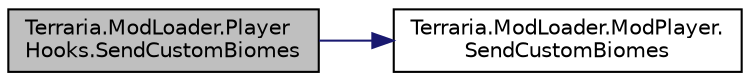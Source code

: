 digraph "Terraria.ModLoader.PlayerHooks.SendCustomBiomes"
{
  edge [fontname="Helvetica",fontsize="10",labelfontname="Helvetica",labelfontsize="10"];
  node [fontname="Helvetica",fontsize="10",shape=record];
  rankdir="LR";
  Node231 [label="Terraria.ModLoader.Player\lHooks.SendCustomBiomes",height=0.2,width=0.4,color="black", fillcolor="grey75", style="filled", fontcolor="black"];
  Node231 -> Node232 [color="midnightblue",fontsize="10",style="solid",fontname="Helvetica"];
  Node232 [label="Terraria.ModLoader.ModPlayer.\lSendCustomBiomes",height=0.2,width=0.4,color="black", fillcolor="white", style="filled",URL="$class_terraria_1_1_mod_loader_1_1_mod_player.html#ad4d50f250fda2b3df2e45ef78c85013d",tooltip="Allows you to send custom biome information between client and server. "];
}
